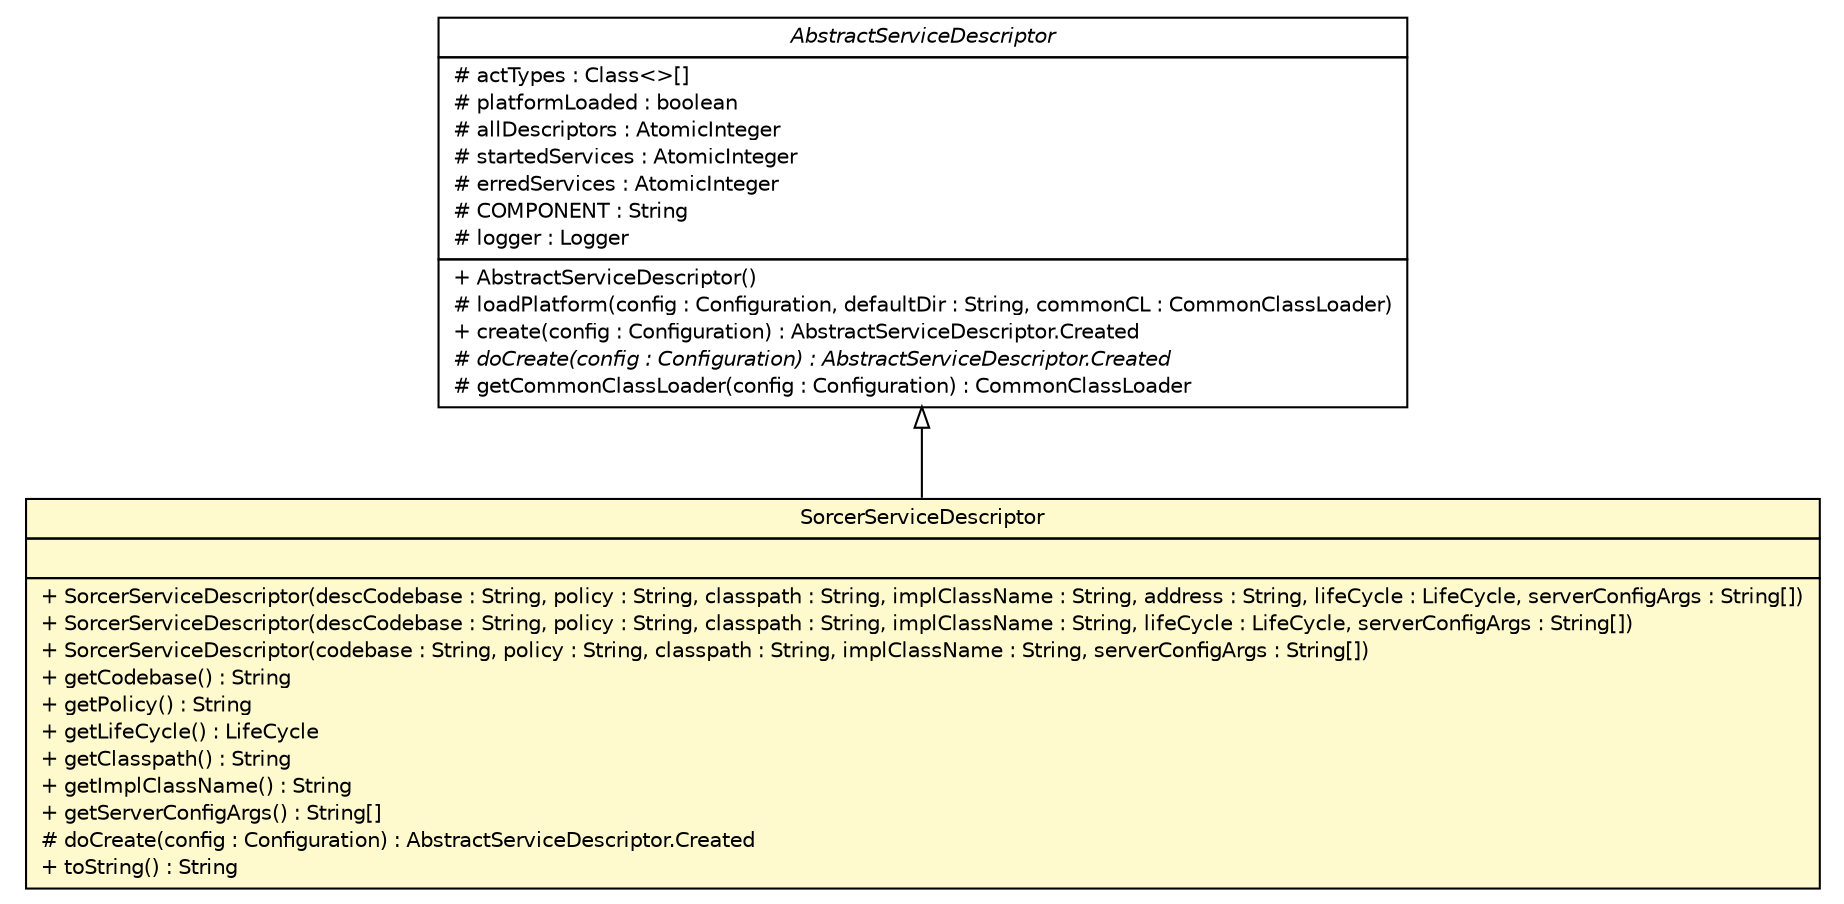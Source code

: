 #!/usr/local/bin/dot
#
# Class diagram 
# Generated by UMLGraph version R5_6 (http://www.umlgraph.org/)
#

digraph G {
	edge [fontname="Helvetica",fontsize=10,labelfontname="Helvetica",labelfontsize=10];
	node [fontname="Helvetica",fontsize=10,shape=plaintext];
	nodesep=0.25;
	ranksep=0.5;
	// sorcer.provider.boot.AbstractServiceDescriptor
	c332030 [label=<<table title="sorcer.provider.boot.AbstractServiceDescriptor" border="0" cellborder="1" cellspacing="0" cellpadding="2" port="p" href="./AbstractServiceDescriptor.html">
		<tr><td><table border="0" cellspacing="0" cellpadding="1">
<tr><td align="center" balign="center"><font face="Helvetica-Oblique"> AbstractServiceDescriptor </font></td></tr>
		</table></td></tr>
		<tr><td><table border="0" cellspacing="0" cellpadding="1">
<tr><td align="left" balign="left"> # actTypes : Class&lt;&gt;[] </td></tr>
<tr><td align="left" balign="left"> # platformLoaded : boolean </td></tr>
<tr><td align="left" balign="left"> # allDescriptors : AtomicInteger </td></tr>
<tr><td align="left" balign="left"> # startedServices : AtomicInteger </td></tr>
<tr><td align="left" balign="left"> # erredServices : AtomicInteger </td></tr>
<tr><td align="left" balign="left"> # COMPONENT : String </td></tr>
<tr><td align="left" balign="left"> # logger : Logger </td></tr>
		</table></td></tr>
		<tr><td><table border="0" cellspacing="0" cellpadding="1">
<tr><td align="left" balign="left"> + AbstractServiceDescriptor() </td></tr>
<tr><td align="left" balign="left"> # loadPlatform(config : Configuration, defaultDir : String, commonCL : CommonClassLoader) </td></tr>
<tr><td align="left" balign="left"> + create(config : Configuration) : AbstractServiceDescriptor.Created </td></tr>
<tr><td align="left" balign="left"><font face="Helvetica-Oblique" point-size="10.0"> # doCreate(config : Configuration) : AbstractServiceDescriptor.Created </font></td></tr>
<tr><td align="left" balign="left"> # getCommonClassLoader(config : Configuration) : CommonClassLoader </td></tr>
		</table></td></tr>
		</table>>, URL="./AbstractServiceDescriptor.html", fontname="Helvetica", fontcolor="black", fontsize=10.0];
	// sorcer.provider.boot.SorcerServiceDescriptor
	c332037 [label=<<table title="sorcer.provider.boot.SorcerServiceDescriptor" border="0" cellborder="1" cellspacing="0" cellpadding="2" port="p" bgcolor="lemonChiffon" href="./SorcerServiceDescriptor.html">
		<tr><td><table border="0" cellspacing="0" cellpadding="1">
<tr><td align="center" balign="center"> SorcerServiceDescriptor </td></tr>
		</table></td></tr>
		<tr><td><table border="0" cellspacing="0" cellpadding="1">
<tr><td align="left" balign="left">  </td></tr>
		</table></td></tr>
		<tr><td><table border="0" cellspacing="0" cellpadding="1">
<tr><td align="left" balign="left"> + SorcerServiceDescriptor(descCodebase : String, policy : String, classpath : String, implClassName : String, address : String, lifeCycle : LifeCycle, serverConfigArgs : String[]) </td></tr>
<tr><td align="left" balign="left"> + SorcerServiceDescriptor(descCodebase : String, policy : String, classpath : String, implClassName : String, lifeCycle : LifeCycle, serverConfigArgs : String[]) </td></tr>
<tr><td align="left" balign="left"> + SorcerServiceDescriptor(codebase : String, policy : String, classpath : String, implClassName : String, serverConfigArgs : String[]) </td></tr>
<tr><td align="left" balign="left"> + getCodebase() : String </td></tr>
<tr><td align="left" balign="left"> + getPolicy() : String </td></tr>
<tr><td align="left" balign="left"> + getLifeCycle() : LifeCycle </td></tr>
<tr><td align="left" balign="left"> + getClasspath() : String </td></tr>
<tr><td align="left" balign="left"> + getImplClassName() : String </td></tr>
<tr><td align="left" balign="left"> + getServerConfigArgs() : String[] </td></tr>
<tr><td align="left" balign="left"> # doCreate(config : Configuration) : AbstractServiceDescriptor.Created </td></tr>
<tr><td align="left" balign="left"> + toString() : String </td></tr>
		</table></td></tr>
		</table>>, URL="./SorcerServiceDescriptor.html", fontname="Helvetica", fontcolor="black", fontsize=10.0];
	//sorcer.provider.boot.SorcerServiceDescriptor extends sorcer.provider.boot.AbstractServiceDescriptor
	c332030:p -> c332037:p [dir=back,arrowtail=empty];
}

